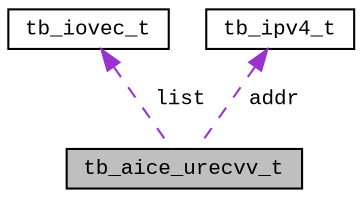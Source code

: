 digraph "tb_aice_urecvv_t"
{
  edge [fontname="CourierNew",fontsize="10",labelfontname="CourierNew",labelfontsize="10"];
  node [fontname="CourierNew",fontsize="10",shape=record];
  Node1 [label="tb_aice_urecvv_t",height=0.2,width=0.4,color="black", fillcolor="grey75", style="filled" fontcolor="black"];
  Node2 -> Node1 [dir="back",color="darkorchid3",fontsize="10",style="dashed",label=" list" ,fontname="CourierNew"];
  Node2 [label="tb_iovec_t",height=0.2,width=0.4,color="black", fillcolor="white", style="filled",URL="$d4/d6c/structtb__iovec__t.html",tooltip="the iovec type for readv, preadv, writv, pwritv, recvv, sendv "];
  Node3 -> Node1 [dir="back",color="darkorchid3",fontsize="10",style="dashed",label=" addr" ,fontname="CourierNew"];
  Node3 [label="tb_ipv4_t",height=0.2,width=0.4,color="black", fillcolor="white", style="filled",URL="$d1/db4/uniontb__ipv4__t.html",tooltip="the ipv4 "];
}
